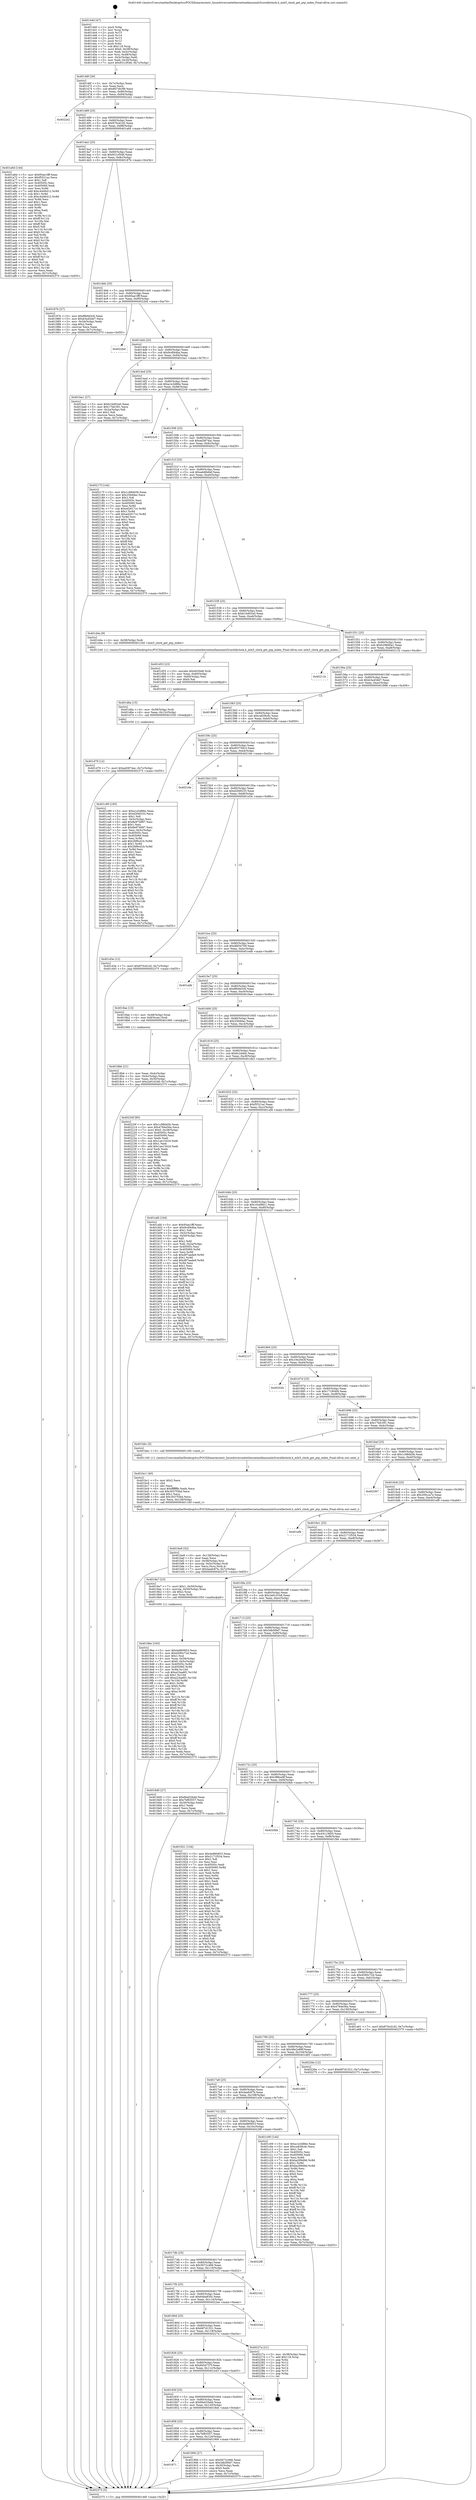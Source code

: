 digraph "0x401440" {
  label = "0x401440 (/mnt/c/Users/mathe/Desktop/tcc/POCII/binaries/extr_linuxdriversnetethernetmellanoxmlx5corelibclock.h_mlx5_clock_get_ptp_index_Final-ollvm.out::main(0))"
  labelloc = "t"
  node[shape=record]

  Entry [label="",width=0.3,height=0.3,shape=circle,fillcolor=black,style=filled]
  "0x40146f" [label="{
     0x40146f [26]\l
     | [instrs]\l
     &nbsp;&nbsp;0x40146f \<+3\>: mov -0x7c(%rbp),%eax\l
     &nbsp;&nbsp;0x401472 \<+2\>: mov %eax,%ecx\l
     &nbsp;&nbsp;0x401474 \<+6\>: sub $0x8074b3f6,%ecx\l
     &nbsp;&nbsp;0x40147a \<+3\>: mov %eax,-0x80(%rbp)\l
     &nbsp;&nbsp;0x40147d \<+6\>: mov %ecx,-0x84(%rbp)\l
     &nbsp;&nbsp;0x401483 \<+6\>: je 00000000004022e2 \<main+0xea2\>\l
  }"]
  "0x4022e2" [label="{
     0x4022e2\l
  }", style=dashed]
  "0x401489" [label="{
     0x401489 [25]\l
     | [instrs]\l
     &nbsp;&nbsp;0x401489 \<+5\>: jmp 000000000040148e \<main+0x4e\>\l
     &nbsp;&nbsp;0x40148e \<+3\>: mov -0x80(%rbp),%eax\l
     &nbsp;&nbsp;0x401491 \<+5\>: sub $0x870cd1d2,%eax\l
     &nbsp;&nbsp;0x401496 \<+6\>: mov %eax,-0x88(%rbp)\l
     &nbsp;&nbsp;0x40149c \<+6\>: je 0000000000401a6d \<main+0x62d\>\l
  }"]
  Exit [label="",width=0.3,height=0.3,shape=circle,fillcolor=black,style=filled,peripheries=2]
  "0x401a6d" [label="{
     0x401a6d [144]\l
     | [instrs]\l
     &nbsp;&nbsp;0x401a6d \<+5\>: mov $0x95ae1fff,%eax\l
     &nbsp;&nbsp;0x401a72 \<+5\>: mov $0xf5521ac,%ecx\l
     &nbsp;&nbsp;0x401a77 \<+2\>: mov $0x1,%dl\l
     &nbsp;&nbsp;0x401a79 \<+7\>: mov 0x40505c,%esi\l
     &nbsp;&nbsp;0x401a80 \<+7\>: mov 0x405060,%edi\l
     &nbsp;&nbsp;0x401a87 \<+3\>: mov %esi,%r8d\l
     &nbsp;&nbsp;0x401a8a \<+7\>: add $0xc4446412,%r8d\l
     &nbsp;&nbsp;0x401a91 \<+4\>: sub $0x1,%r8d\l
     &nbsp;&nbsp;0x401a95 \<+7\>: sub $0xc4446412,%r8d\l
     &nbsp;&nbsp;0x401a9c \<+4\>: imul %r8d,%esi\l
     &nbsp;&nbsp;0x401aa0 \<+3\>: and $0x1,%esi\l
     &nbsp;&nbsp;0x401aa3 \<+3\>: cmp $0x0,%esi\l
     &nbsp;&nbsp;0x401aa6 \<+4\>: sete %r9b\l
     &nbsp;&nbsp;0x401aaa \<+3\>: cmp $0xa,%edi\l
     &nbsp;&nbsp;0x401aad \<+4\>: setl %r10b\l
     &nbsp;&nbsp;0x401ab1 \<+3\>: mov %r9b,%r11b\l
     &nbsp;&nbsp;0x401ab4 \<+4\>: xor $0xff,%r11b\l
     &nbsp;&nbsp;0x401ab8 \<+3\>: mov %r10b,%bl\l
     &nbsp;&nbsp;0x401abb \<+3\>: xor $0xff,%bl\l
     &nbsp;&nbsp;0x401abe \<+3\>: xor $0x0,%dl\l
     &nbsp;&nbsp;0x401ac1 \<+3\>: mov %r11b,%r14b\l
     &nbsp;&nbsp;0x401ac4 \<+4\>: and $0x0,%r14b\l
     &nbsp;&nbsp;0x401ac8 \<+3\>: and %dl,%r9b\l
     &nbsp;&nbsp;0x401acb \<+3\>: mov %bl,%r15b\l
     &nbsp;&nbsp;0x401ace \<+4\>: and $0x0,%r15b\l
     &nbsp;&nbsp;0x401ad2 \<+3\>: and %dl,%r10b\l
     &nbsp;&nbsp;0x401ad5 \<+3\>: or %r9b,%r14b\l
     &nbsp;&nbsp;0x401ad8 \<+3\>: or %r10b,%r15b\l
     &nbsp;&nbsp;0x401adb \<+3\>: xor %r15b,%r14b\l
     &nbsp;&nbsp;0x401ade \<+3\>: or %bl,%r11b\l
     &nbsp;&nbsp;0x401ae1 \<+4\>: xor $0xff,%r11b\l
     &nbsp;&nbsp;0x401ae5 \<+3\>: or $0x0,%dl\l
     &nbsp;&nbsp;0x401ae8 \<+3\>: and %dl,%r11b\l
     &nbsp;&nbsp;0x401aeb \<+3\>: or %r11b,%r14b\l
     &nbsp;&nbsp;0x401aee \<+4\>: test $0x1,%r14b\l
     &nbsp;&nbsp;0x401af2 \<+3\>: cmovne %ecx,%eax\l
     &nbsp;&nbsp;0x401af5 \<+3\>: mov %eax,-0x7c(%rbp)\l
     &nbsp;&nbsp;0x401af8 \<+5\>: jmp 0000000000402375 \<main+0xf35\>\l
  }"]
  "0x4014a2" [label="{
     0x4014a2 [25]\l
     | [instrs]\l
     &nbsp;&nbsp;0x4014a2 \<+5\>: jmp 00000000004014a7 \<main+0x67\>\l
     &nbsp;&nbsp;0x4014a7 \<+3\>: mov -0x80(%rbp),%eax\l
     &nbsp;&nbsp;0x4014aa \<+5\>: sub $0x931cf546,%eax\l
     &nbsp;&nbsp;0x4014af \<+6\>: mov %eax,-0x8c(%rbp)\l
     &nbsp;&nbsp;0x4014b5 \<+6\>: je 000000000040187b \<main+0x43b\>\l
  }"]
  "0x401d79" [label="{
     0x401d79 [12]\l
     | [instrs]\l
     &nbsp;&nbsp;0x401d79 \<+7\>: movl $0xad3874ac,-0x7c(%rbp)\l
     &nbsp;&nbsp;0x401d80 \<+5\>: jmp 0000000000402375 \<main+0xf35\>\l
  }"]
  "0x40187b" [label="{
     0x40187b [27]\l
     | [instrs]\l
     &nbsp;&nbsp;0x40187b \<+5\>: mov $0xf8b9d3c6,%eax\l
     &nbsp;&nbsp;0x401880 \<+5\>: mov $0xb3a45dd7,%ecx\l
     &nbsp;&nbsp;0x401885 \<+3\>: mov -0x34(%rbp),%edx\l
     &nbsp;&nbsp;0x401888 \<+3\>: cmp $0x2,%edx\l
     &nbsp;&nbsp;0x40188b \<+3\>: cmovne %ecx,%eax\l
     &nbsp;&nbsp;0x40188e \<+3\>: mov %eax,-0x7c(%rbp)\l
     &nbsp;&nbsp;0x401891 \<+5\>: jmp 0000000000402375 \<main+0xf35\>\l
  }"]
  "0x4014bb" [label="{
     0x4014bb [25]\l
     | [instrs]\l
     &nbsp;&nbsp;0x4014bb \<+5\>: jmp 00000000004014c0 \<main+0x80\>\l
     &nbsp;&nbsp;0x4014c0 \<+3\>: mov -0x80(%rbp),%eax\l
     &nbsp;&nbsp;0x4014c3 \<+5\>: sub $0x95ae1fff,%eax\l
     &nbsp;&nbsp;0x4014c8 \<+6\>: mov %eax,-0x90(%rbp)\l
     &nbsp;&nbsp;0x4014ce \<+6\>: je 00000000004022bd \<main+0xe7d\>\l
  }"]
  "0x402375" [label="{
     0x402375 [5]\l
     | [instrs]\l
     &nbsp;&nbsp;0x402375 \<+5\>: jmp 000000000040146f \<main+0x2f\>\l
  }"]
  "0x401440" [label="{
     0x401440 [47]\l
     | [instrs]\l
     &nbsp;&nbsp;0x401440 \<+1\>: push %rbp\l
     &nbsp;&nbsp;0x401441 \<+3\>: mov %rsp,%rbp\l
     &nbsp;&nbsp;0x401444 \<+2\>: push %r15\l
     &nbsp;&nbsp;0x401446 \<+2\>: push %r14\l
     &nbsp;&nbsp;0x401448 \<+2\>: push %r13\l
     &nbsp;&nbsp;0x40144a \<+2\>: push %r12\l
     &nbsp;&nbsp;0x40144c \<+1\>: push %rbx\l
     &nbsp;&nbsp;0x40144d \<+7\>: sub $0x118,%rsp\l
     &nbsp;&nbsp;0x401454 \<+7\>: movl $0x0,-0x38(%rbp)\l
     &nbsp;&nbsp;0x40145b \<+3\>: mov %edi,-0x3c(%rbp)\l
     &nbsp;&nbsp;0x40145e \<+4\>: mov %rsi,-0x48(%rbp)\l
     &nbsp;&nbsp;0x401462 \<+3\>: mov -0x3c(%rbp),%edi\l
     &nbsp;&nbsp;0x401465 \<+3\>: mov %edi,-0x34(%rbp)\l
     &nbsp;&nbsp;0x401468 \<+7\>: movl $0x931cf546,-0x7c(%rbp)\l
  }"]
  "0x401d6a" [label="{
     0x401d6a [15]\l
     | [instrs]\l
     &nbsp;&nbsp;0x401d6a \<+4\>: mov -0x58(%rbp),%rdi\l
     &nbsp;&nbsp;0x401d6e \<+6\>: mov %eax,-0x12c(%rbp)\l
     &nbsp;&nbsp;0x401d74 \<+5\>: call 0000000000401030 \<free@plt\>\l
     | [calls]\l
     &nbsp;&nbsp;0x401030 \{1\} (unknown)\l
  }"]
  "0x4022bd" [label="{
     0x4022bd\l
  }", style=dashed]
  "0x4014d4" [label="{
     0x4014d4 [25]\l
     | [instrs]\l
     &nbsp;&nbsp;0x4014d4 \<+5\>: jmp 00000000004014d9 \<main+0x99\>\l
     &nbsp;&nbsp;0x4014d9 \<+3\>: mov -0x80(%rbp),%eax\l
     &nbsp;&nbsp;0x4014dc \<+5\>: sub $0x9cdf44ba,%eax\l
     &nbsp;&nbsp;0x4014e1 \<+6\>: mov %eax,-0x94(%rbp)\l
     &nbsp;&nbsp;0x4014e7 \<+6\>: je 0000000000401ba1 \<main+0x761\>\l
  }"]
  "0x401d53" [label="{
     0x401d53 [23]\l
     | [instrs]\l
     &nbsp;&nbsp;0x401d53 \<+10\>: movabs $0x4030d6,%rdi\l
     &nbsp;&nbsp;0x401d5d \<+3\>: mov %eax,-0x60(%rbp)\l
     &nbsp;&nbsp;0x401d60 \<+3\>: mov -0x60(%rbp),%esi\l
     &nbsp;&nbsp;0x401d63 \<+2\>: mov $0x0,%al\l
     &nbsp;&nbsp;0x401d65 \<+5\>: call 0000000000401040 \<printf@plt\>\l
     | [calls]\l
     &nbsp;&nbsp;0x401040 \{1\} (unknown)\l
  }"]
  "0x401ba1" [label="{
     0x401ba1 [27]\l
     | [instrs]\l
     &nbsp;&nbsp;0x401ba1 \<+5\>: mov $0xb1bd02a0,%eax\l
     &nbsp;&nbsp;0x401ba6 \<+5\>: mov $0x17bfc391,%ecx\l
     &nbsp;&nbsp;0x401bab \<+3\>: mov -0x2a(%rbp),%dl\l
     &nbsp;&nbsp;0x401bae \<+3\>: test $0x1,%dl\l
     &nbsp;&nbsp;0x401bb1 \<+3\>: cmovne %ecx,%eax\l
     &nbsp;&nbsp;0x401bb4 \<+3\>: mov %eax,-0x7c(%rbp)\l
     &nbsp;&nbsp;0x401bb7 \<+5\>: jmp 0000000000402375 \<main+0xf35\>\l
  }"]
  "0x4014ed" [label="{
     0x4014ed [25]\l
     | [instrs]\l
     &nbsp;&nbsp;0x4014ed \<+5\>: jmp 00000000004014f2 \<main+0xb2\>\l
     &nbsp;&nbsp;0x4014f2 \<+3\>: mov -0x80(%rbp),%eax\l
     &nbsp;&nbsp;0x4014f5 \<+5\>: sub $0xa1e3d86e,%eax\l
     &nbsp;&nbsp;0x4014fa \<+6\>: mov %eax,-0x98(%rbp)\l
     &nbsp;&nbsp;0x401500 \<+6\>: je 00000000004022c9 \<main+0xe89\>\l
  }"]
  "0x401be9" [label="{
     0x401be9 [32]\l
     | [instrs]\l
     &nbsp;&nbsp;0x401be9 \<+6\>: mov -0x128(%rbp),%ecx\l
     &nbsp;&nbsp;0x401bef \<+3\>: imul %eax,%ecx\l
     &nbsp;&nbsp;0x401bf2 \<+4\>: mov -0x58(%rbp),%rsi\l
     &nbsp;&nbsp;0x401bf6 \<+4\>: movslq -0x5c(%rbp),%rdi\l
     &nbsp;&nbsp;0x401bfa \<+3\>: mov %ecx,(%rsi,%rdi,4)\l
     &nbsp;&nbsp;0x401bfd \<+7\>: movl $0x4aafc87b,-0x7c(%rbp)\l
     &nbsp;&nbsp;0x401c04 \<+5\>: jmp 0000000000402375 \<main+0xf35\>\l
  }"]
  "0x4022c9" [label="{
     0x4022c9\l
  }", style=dashed]
  "0x401506" [label="{
     0x401506 [25]\l
     | [instrs]\l
     &nbsp;&nbsp;0x401506 \<+5\>: jmp 000000000040150b \<main+0xcb\>\l
     &nbsp;&nbsp;0x40150b \<+3\>: mov -0x80(%rbp),%eax\l
     &nbsp;&nbsp;0x40150e \<+5\>: sub $0xad3874ac,%eax\l
     &nbsp;&nbsp;0x401513 \<+6\>: mov %eax,-0x9c(%rbp)\l
     &nbsp;&nbsp;0x401519 \<+6\>: je 000000000040217f \<main+0xd3f\>\l
  }"]
  "0x401bc1" [label="{
     0x401bc1 [40]\l
     | [instrs]\l
     &nbsp;&nbsp;0x401bc1 \<+5\>: mov $0x2,%ecx\l
     &nbsp;&nbsp;0x401bc6 \<+1\>: cltd\l
     &nbsp;&nbsp;0x401bc7 \<+2\>: idiv %ecx\l
     &nbsp;&nbsp;0x401bc9 \<+6\>: imul $0xfffffffe,%edx,%ecx\l
     &nbsp;&nbsp;0x401bcf \<+6\>: sub $0x3037f3bd,%ecx\l
     &nbsp;&nbsp;0x401bd5 \<+3\>: add $0x1,%ecx\l
     &nbsp;&nbsp;0x401bd8 \<+6\>: add $0x3037f3bd,%ecx\l
     &nbsp;&nbsp;0x401bde \<+6\>: mov %ecx,-0x128(%rbp)\l
     &nbsp;&nbsp;0x401be4 \<+5\>: call 0000000000401160 \<next_i\>\l
     | [calls]\l
     &nbsp;&nbsp;0x401160 \{1\} (/mnt/c/Users/mathe/Desktop/tcc/POCII/binaries/extr_linuxdriversnetethernetmellanoxmlx5corelibclock.h_mlx5_clock_get_ptp_index_Final-ollvm.out::next_i)\l
  }"]
  "0x40217f" [label="{
     0x40217f [144]\l
     | [instrs]\l
     &nbsp;&nbsp;0x40217f \<+5\>: mov $0x1c98dd3b,%eax\l
     &nbsp;&nbsp;0x402184 \<+5\>: mov $0x25b9dac,%ecx\l
     &nbsp;&nbsp;0x402189 \<+2\>: mov $0x1,%dl\l
     &nbsp;&nbsp;0x40218b \<+7\>: mov 0x40505c,%esi\l
     &nbsp;&nbsp;0x402192 \<+7\>: mov 0x405060,%edi\l
     &nbsp;&nbsp;0x402199 \<+3\>: mov %esi,%r8d\l
     &nbsp;&nbsp;0x40219c \<+7\>: sub $0xed2617cc,%r8d\l
     &nbsp;&nbsp;0x4021a3 \<+4\>: sub $0x1,%r8d\l
     &nbsp;&nbsp;0x4021a7 \<+7\>: add $0xed2617cc,%r8d\l
     &nbsp;&nbsp;0x4021ae \<+4\>: imul %r8d,%esi\l
     &nbsp;&nbsp;0x4021b2 \<+3\>: and $0x1,%esi\l
     &nbsp;&nbsp;0x4021b5 \<+3\>: cmp $0x0,%esi\l
     &nbsp;&nbsp;0x4021b8 \<+4\>: sete %r9b\l
     &nbsp;&nbsp;0x4021bc \<+3\>: cmp $0xa,%edi\l
     &nbsp;&nbsp;0x4021bf \<+4\>: setl %r10b\l
     &nbsp;&nbsp;0x4021c3 \<+3\>: mov %r9b,%r11b\l
     &nbsp;&nbsp;0x4021c6 \<+4\>: xor $0xff,%r11b\l
     &nbsp;&nbsp;0x4021ca \<+3\>: mov %r10b,%bl\l
     &nbsp;&nbsp;0x4021cd \<+3\>: xor $0xff,%bl\l
     &nbsp;&nbsp;0x4021d0 \<+3\>: xor $0x0,%dl\l
     &nbsp;&nbsp;0x4021d3 \<+3\>: mov %r11b,%r14b\l
     &nbsp;&nbsp;0x4021d6 \<+4\>: and $0x0,%r14b\l
     &nbsp;&nbsp;0x4021da \<+3\>: and %dl,%r9b\l
     &nbsp;&nbsp;0x4021dd \<+3\>: mov %bl,%r15b\l
     &nbsp;&nbsp;0x4021e0 \<+4\>: and $0x0,%r15b\l
     &nbsp;&nbsp;0x4021e4 \<+3\>: and %dl,%r10b\l
     &nbsp;&nbsp;0x4021e7 \<+3\>: or %r9b,%r14b\l
     &nbsp;&nbsp;0x4021ea \<+3\>: or %r10b,%r15b\l
     &nbsp;&nbsp;0x4021ed \<+3\>: xor %r15b,%r14b\l
     &nbsp;&nbsp;0x4021f0 \<+3\>: or %bl,%r11b\l
     &nbsp;&nbsp;0x4021f3 \<+4\>: xor $0xff,%r11b\l
     &nbsp;&nbsp;0x4021f7 \<+3\>: or $0x0,%dl\l
     &nbsp;&nbsp;0x4021fa \<+3\>: and %dl,%r11b\l
     &nbsp;&nbsp;0x4021fd \<+3\>: or %r11b,%r14b\l
     &nbsp;&nbsp;0x402200 \<+4\>: test $0x1,%r14b\l
     &nbsp;&nbsp;0x402204 \<+3\>: cmovne %ecx,%eax\l
     &nbsp;&nbsp;0x402207 \<+3\>: mov %eax,-0x7c(%rbp)\l
     &nbsp;&nbsp;0x40220a \<+5\>: jmp 0000000000402375 \<main+0xf35\>\l
  }"]
  "0x40151f" [label="{
     0x40151f [25]\l
     | [instrs]\l
     &nbsp;&nbsp;0x40151f \<+5\>: jmp 0000000000401524 \<main+0xe4\>\l
     &nbsp;&nbsp;0x401524 \<+3\>: mov -0x80(%rbp),%eax\l
     &nbsp;&nbsp;0x401527 \<+5\>: sub $0xadd6b6ef,%eax\l
     &nbsp;&nbsp;0x40152c \<+6\>: mov %eax,-0xa0(%rbp)\l
     &nbsp;&nbsp;0x401532 \<+6\>: je 000000000040201f \<main+0xbdf\>\l
  }"]
  "0x4019be" [label="{
     0x4019be [163]\l
     | [instrs]\l
     &nbsp;&nbsp;0x4019be \<+5\>: mov $0x4e860653,%ecx\l
     &nbsp;&nbsp;0x4019c3 \<+5\>: mov $0x4590c72d,%edx\l
     &nbsp;&nbsp;0x4019c8 \<+3\>: mov $0x1,%sil\l
     &nbsp;&nbsp;0x4019cb \<+4\>: mov %rax,-0x58(%rbp)\l
     &nbsp;&nbsp;0x4019cf \<+7\>: movl $0x0,-0x5c(%rbp)\l
     &nbsp;&nbsp;0x4019d6 \<+8\>: mov 0x40505c,%r8d\l
     &nbsp;&nbsp;0x4019de \<+8\>: mov 0x405060,%r9d\l
     &nbsp;&nbsp;0x4019e6 \<+3\>: mov %r8d,%r10d\l
     &nbsp;&nbsp;0x4019e9 \<+7\>: sub $0xa23aa6f1,%r10d\l
     &nbsp;&nbsp;0x4019f0 \<+4\>: sub $0x1,%r10d\l
     &nbsp;&nbsp;0x4019f4 \<+7\>: add $0xa23aa6f1,%r10d\l
     &nbsp;&nbsp;0x4019fb \<+4\>: imul %r10d,%r8d\l
     &nbsp;&nbsp;0x4019ff \<+4\>: and $0x1,%r8d\l
     &nbsp;&nbsp;0x401a03 \<+4\>: cmp $0x0,%r8d\l
     &nbsp;&nbsp;0x401a07 \<+4\>: sete %r11b\l
     &nbsp;&nbsp;0x401a0b \<+4\>: cmp $0xa,%r9d\l
     &nbsp;&nbsp;0x401a0f \<+3\>: setl %bl\l
     &nbsp;&nbsp;0x401a12 \<+3\>: mov %r11b,%r14b\l
     &nbsp;&nbsp;0x401a15 \<+4\>: xor $0xff,%r14b\l
     &nbsp;&nbsp;0x401a19 \<+3\>: mov %bl,%r15b\l
     &nbsp;&nbsp;0x401a1c \<+4\>: xor $0xff,%r15b\l
     &nbsp;&nbsp;0x401a20 \<+4\>: xor $0x0,%sil\l
     &nbsp;&nbsp;0x401a24 \<+3\>: mov %r14b,%r12b\l
     &nbsp;&nbsp;0x401a27 \<+4\>: and $0x0,%r12b\l
     &nbsp;&nbsp;0x401a2b \<+3\>: and %sil,%r11b\l
     &nbsp;&nbsp;0x401a2e \<+3\>: mov %r15b,%r13b\l
     &nbsp;&nbsp;0x401a31 \<+4\>: and $0x0,%r13b\l
     &nbsp;&nbsp;0x401a35 \<+3\>: and %sil,%bl\l
     &nbsp;&nbsp;0x401a38 \<+3\>: or %r11b,%r12b\l
     &nbsp;&nbsp;0x401a3b \<+3\>: or %bl,%r13b\l
     &nbsp;&nbsp;0x401a3e \<+3\>: xor %r13b,%r12b\l
     &nbsp;&nbsp;0x401a41 \<+3\>: or %r15b,%r14b\l
     &nbsp;&nbsp;0x401a44 \<+4\>: xor $0xff,%r14b\l
     &nbsp;&nbsp;0x401a48 \<+4\>: or $0x0,%sil\l
     &nbsp;&nbsp;0x401a4c \<+3\>: and %sil,%r14b\l
     &nbsp;&nbsp;0x401a4f \<+3\>: or %r14b,%r12b\l
     &nbsp;&nbsp;0x401a52 \<+4\>: test $0x1,%r12b\l
     &nbsp;&nbsp;0x401a56 \<+3\>: cmovne %edx,%ecx\l
     &nbsp;&nbsp;0x401a59 \<+3\>: mov %ecx,-0x7c(%rbp)\l
     &nbsp;&nbsp;0x401a5c \<+5\>: jmp 0000000000402375 \<main+0xf35\>\l
  }"]
  "0x40201f" [label="{
     0x40201f\l
  }", style=dashed]
  "0x401538" [label="{
     0x401538 [25]\l
     | [instrs]\l
     &nbsp;&nbsp;0x401538 \<+5\>: jmp 000000000040153d \<main+0xfd\>\l
     &nbsp;&nbsp;0x40153d \<+3\>: mov -0x80(%rbp),%eax\l
     &nbsp;&nbsp;0x401540 \<+5\>: sub $0xb1bd02a0,%eax\l
     &nbsp;&nbsp;0x401545 \<+6\>: mov %eax,-0xa4(%rbp)\l
     &nbsp;&nbsp;0x40154b \<+6\>: je 0000000000401d4a \<main+0x90a\>\l
  }"]
  "0x401871" [label="{
     0x401871\l
  }", style=dashed]
  "0x401d4a" [label="{
     0x401d4a [9]\l
     | [instrs]\l
     &nbsp;&nbsp;0x401d4a \<+4\>: mov -0x58(%rbp),%rdi\l
     &nbsp;&nbsp;0x401d4e \<+5\>: call 0000000000401240 \<mlx5_clock_get_ptp_index\>\l
     | [calls]\l
     &nbsp;&nbsp;0x401240 \{1\} (/mnt/c/Users/mathe/Desktop/tcc/POCII/binaries/extr_linuxdriversnetethernetmellanoxmlx5corelibclock.h_mlx5_clock_get_ptp_index_Final-ollvm.out::mlx5_clock_get_ptp_index)\l
  }"]
  "0x401551" [label="{
     0x401551 [25]\l
     | [instrs]\l
     &nbsp;&nbsp;0x401551 \<+5\>: jmp 0000000000401556 \<main+0x116\>\l
     &nbsp;&nbsp;0x401556 \<+3\>: mov -0x80(%rbp),%eax\l
     &nbsp;&nbsp;0x401559 \<+5\>: sub $0xb298d0a1,%eax\l
     &nbsp;&nbsp;0x40155e \<+6\>: mov %eax,-0xa8(%rbp)\l
     &nbsp;&nbsp;0x401564 \<+6\>: je 000000000040211b \<main+0xcdb\>\l
  }"]
  "0x401906" [label="{
     0x401906 [27]\l
     | [instrs]\l
     &nbsp;&nbsp;0x401906 \<+5\>: mov $0x5672c466,%eax\l
     &nbsp;&nbsp;0x40190b \<+5\>: mov $0x3db5f0d7,%ecx\l
     &nbsp;&nbsp;0x401910 \<+3\>: mov -0x30(%rbp),%edx\l
     &nbsp;&nbsp;0x401913 \<+3\>: cmp $0x0,%edx\l
     &nbsp;&nbsp;0x401916 \<+3\>: cmove %ecx,%eax\l
     &nbsp;&nbsp;0x401919 \<+3\>: mov %eax,-0x7c(%rbp)\l
     &nbsp;&nbsp;0x40191c \<+5\>: jmp 0000000000402375 \<main+0xf35\>\l
  }"]
  "0x40211b" [label="{
     0x40211b\l
  }", style=dashed]
  "0x40156a" [label="{
     0x40156a [25]\l
     | [instrs]\l
     &nbsp;&nbsp;0x40156a \<+5\>: jmp 000000000040156f \<main+0x12f\>\l
     &nbsp;&nbsp;0x40156f \<+3\>: mov -0x80(%rbp),%eax\l
     &nbsp;&nbsp;0x401572 \<+5\>: sub $0xb3a45dd7,%eax\l
     &nbsp;&nbsp;0x401577 \<+6\>: mov %eax,-0xac(%rbp)\l
     &nbsp;&nbsp;0x40157d \<+6\>: je 0000000000401896 \<main+0x456\>\l
  }"]
  "0x401858" [label="{
     0x401858 [25]\l
     | [instrs]\l
     &nbsp;&nbsp;0x401858 \<+5\>: jmp 000000000040185d \<main+0x41d\>\l
     &nbsp;&nbsp;0x40185d \<+3\>: mov -0x80(%rbp),%eax\l
     &nbsp;&nbsp;0x401860 \<+5\>: sub $0x7bf83557,%eax\l
     &nbsp;&nbsp;0x401865 \<+6\>: mov %eax,-0x124(%rbp)\l
     &nbsp;&nbsp;0x40186b \<+6\>: je 0000000000401906 \<main+0x4c6\>\l
  }"]
  "0x401896" [label="{
     0x401896\l
  }", style=dashed]
  "0x401583" [label="{
     0x401583 [25]\l
     | [instrs]\l
     &nbsp;&nbsp;0x401583 \<+5\>: jmp 0000000000401588 \<main+0x148\>\l
     &nbsp;&nbsp;0x401588 \<+3\>: mov -0x80(%rbp),%eax\l
     &nbsp;&nbsp;0x40158b \<+5\>: sub $0xca839cdc,%eax\l
     &nbsp;&nbsp;0x401590 \<+6\>: mov %eax,-0xb0(%rbp)\l
     &nbsp;&nbsp;0x401596 \<+6\>: je 0000000000401c99 \<main+0x859\>\l
  }"]
  "0x4018eb" [label="{
     0x4018eb\l
  }", style=dashed]
  "0x401c99" [label="{
     0x401c99 [165]\l
     | [instrs]\l
     &nbsp;&nbsp;0x401c99 \<+5\>: mov $0xa1e3d86e,%eax\l
     &nbsp;&nbsp;0x401c9e \<+5\>: mov $0xd2f49233,%ecx\l
     &nbsp;&nbsp;0x401ca3 \<+2\>: mov $0x1,%dl\l
     &nbsp;&nbsp;0x401ca5 \<+3\>: mov -0x5c(%rbp),%esi\l
     &nbsp;&nbsp;0x401ca8 \<+6\>: add $0x8e974987,%esi\l
     &nbsp;&nbsp;0x401cae \<+3\>: add $0x1,%esi\l
     &nbsp;&nbsp;0x401cb1 \<+6\>: sub $0x8e974987,%esi\l
     &nbsp;&nbsp;0x401cb7 \<+3\>: mov %esi,-0x5c(%rbp)\l
     &nbsp;&nbsp;0x401cba \<+7\>: mov 0x40505c,%esi\l
     &nbsp;&nbsp;0x401cc1 \<+7\>: mov 0x405060,%edi\l
     &nbsp;&nbsp;0x401cc8 \<+3\>: mov %esi,%r8d\l
     &nbsp;&nbsp;0x401ccb \<+7\>: add $0x26f9cd1b,%r8d\l
     &nbsp;&nbsp;0x401cd2 \<+4\>: sub $0x1,%r8d\l
     &nbsp;&nbsp;0x401cd6 \<+7\>: sub $0x26f9cd1b,%r8d\l
     &nbsp;&nbsp;0x401cdd \<+4\>: imul %r8d,%esi\l
     &nbsp;&nbsp;0x401ce1 \<+3\>: and $0x1,%esi\l
     &nbsp;&nbsp;0x401ce4 \<+3\>: cmp $0x0,%esi\l
     &nbsp;&nbsp;0x401ce7 \<+4\>: sete %r9b\l
     &nbsp;&nbsp;0x401ceb \<+3\>: cmp $0xa,%edi\l
     &nbsp;&nbsp;0x401cee \<+4\>: setl %r10b\l
     &nbsp;&nbsp;0x401cf2 \<+3\>: mov %r9b,%r11b\l
     &nbsp;&nbsp;0x401cf5 \<+4\>: xor $0xff,%r11b\l
     &nbsp;&nbsp;0x401cf9 \<+3\>: mov %r10b,%bl\l
     &nbsp;&nbsp;0x401cfc \<+3\>: xor $0xff,%bl\l
     &nbsp;&nbsp;0x401cff \<+3\>: xor $0x0,%dl\l
     &nbsp;&nbsp;0x401d02 \<+3\>: mov %r11b,%r14b\l
     &nbsp;&nbsp;0x401d05 \<+4\>: and $0x0,%r14b\l
     &nbsp;&nbsp;0x401d09 \<+3\>: and %dl,%r9b\l
     &nbsp;&nbsp;0x401d0c \<+3\>: mov %bl,%r15b\l
     &nbsp;&nbsp;0x401d0f \<+4\>: and $0x0,%r15b\l
     &nbsp;&nbsp;0x401d13 \<+3\>: and %dl,%r10b\l
     &nbsp;&nbsp;0x401d16 \<+3\>: or %r9b,%r14b\l
     &nbsp;&nbsp;0x401d19 \<+3\>: or %r10b,%r15b\l
     &nbsp;&nbsp;0x401d1c \<+3\>: xor %r15b,%r14b\l
     &nbsp;&nbsp;0x401d1f \<+3\>: or %bl,%r11b\l
     &nbsp;&nbsp;0x401d22 \<+4\>: xor $0xff,%r11b\l
     &nbsp;&nbsp;0x401d26 \<+3\>: or $0x0,%dl\l
     &nbsp;&nbsp;0x401d29 \<+3\>: and %dl,%r11b\l
     &nbsp;&nbsp;0x401d2c \<+3\>: or %r11b,%r14b\l
     &nbsp;&nbsp;0x401d2f \<+4\>: test $0x1,%r14b\l
     &nbsp;&nbsp;0x401d33 \<+3\>: cmovne %ecx,%eax\l
     &nbsp;&nbsp;0x401d36 \<+3\>: mov %eax,-0x7c(%rbp)\l
     &nbsp;&nbsp;0x401d39 \<+5\>: jmp 0000000000402375 \<main+0xf35\>\l
  }"]
  "0x40159c" [label="{
     0x40159c [25]\l
     | [instrs]\l
     &nbsp;&nbsp;0x40159c \<+5\>: jmp 00000000004015a1 \<main+0x161\>\l
     &nbsp;&nbsp;0x4015a1 \<+3\>: mov -0x80(%rbp),%eax\l
     &nbsp;&nbsp;0x4015a4 \<+5\>: sub $0xd03759c3,%eax\l
     &nbsp;&nbsp;0x4015a9 \<+6\>: mov %eax,-0xb4(%rbp)\l
     &nbsp;&nbsp;0x4015af \<+6\>: je 000000000040216e \<main+0xd2e\>\l
  }"]
  "0x40183f" [label="{
     0x40183f [25]\l
     | [instrs]\l
     &nbsp;&nbsp;0x40183f \<+5\>: jmp 0000000000401844 \<main+0x404\>\l
     &nbsp;&nbsp;0x401844 \<+3\>: mov -0x80(%rbp),%eax\l
     &nbsp;&nbsp;0x401847 \<+5\>: sub $0x6bd32bdd,%eax\l
     &nbsp;&nbsp;0x40184c \<+6\>: mov %eax,-0x120(%rbp)\l
     &nbsp;&nbsp;0x401852 \<+6\>: je 00000000004018eb \<main+0x4ab\>\l
  }"]
  "0x40216e" [label="{
     0x40216e\l
  }", style=dashed]
  "0x4015b5" [label="{
     0x4015b5 [25]\l
     | [instrs]\l
     &nbsp;&nbsp;0x4015b5 \<+5\>: jmp 00000000004015ba \<main+0x17a\>\l
     &nbsp;&nbsp;0x4015ba \<+3\>: mov -0x80(%rbp),%eax\l
     &nbsp;&nbsp;0x4015bd \<+5\>: sub $0xd2f49233,%eax\l
     &nbsp;&nbsp;0x4015c2 \<+6\>: mov %eax,-0xb8(%rbp)\l
     &nbsp;&nbsp;0x4015c8 \<+6\>: je 0000000000401d3e \<main+0x8fe\>\l
  }"]
  "0x401e43" [label="{
     0x401e43\l
  }", style=dashed]
  "0x401d3e" [label="{
     0x401d3e [12]\l
     | [instrs]\l
     &nbsp;&nbsp;0x401d3e \<+7\>: movl $0x870cd1d2,-0x7c(%rbp)\l
     &nbsp;&nbsp;0x401d45 \<+5\>: jmp 0000000000402375 \<main+0xf35\>\l
  }"]
  "0x4015ce" [label="{
     0x4015ce [25]\l
     | [instrs]\l
     &nbsp;&nbsp;0x4015ce \<+5\>: jmp 00000000004015d3 \<main+0x193\>\l
     &nbsp;&nbsp;0x4015d3 \<+3\>: mov -0x80(%rbp),%eax\l
     &nbsp;&nbsp;0x4015d6 \<+5\>: sub $0xdfd54709,%eax\l
     &nbsp;&nbsp;0x4015db \<+6\>: mov %eax,-0xbc(%rbp)\l
     &nbsp;&nbsp;0x4015e1 \<+6\>: je 0000000000401edb \<main+0xa9b\>\l
  }"]
  "0x401826" [label="{
     0x401826 [25]\l
     | [instrs]\l
     &nbsp;&nbsp;0x401826 \<+5\>: jmp 000000000040182b \<main+0x3eb\>\l
     &nbsp;&nbsp;0x40182b \<+3\>: mov -0x80(%rbp),%eax\l
     &nbsp;&nbsp;0x40182e \<+5\>: sub $0x6b5d737f,%eax\l
     &nbsp;&nbsp;0x401833 \<+6\>: mov %eax,-0x11c(%rbp)\l
     &nbsp;&nbsp;0x401839 \<+6\>: je 0000000000401e43 \<main+0xa03\>\l
  }"]
  "0x401edb" [label="{
     0x401edb\l
  }", style=dashed]
  "0x4015e7" [label="{
     0x4015e7 [25]\l
     | [instrs]\l
     &nbsp;&nbsp;0x4015e7 \<+5\>: jmp 00000000004015ec \<main+0x1ac\>\l
     &nbsp;&nbsp;0x4015ec \<+3\>: mov -0x80(%rbp),%eax\l
     &nbsp;&nbsp;0x4015ef \<+5\>: sub $0xf8b9d3c6,%eax\l
     &nbsp;&nbsp;0x4015f4 \<+6\>: mov %eax,-0xc0(%rbp)\l
     &nbsp;&nbsp;0x4015fa \<+6\>: je 00000000004018ae \<main+0x46e\>\l
  }"]
  "0x40227a" [label="{
     0x40227a [21]\l
     | [instrs]\l
     &nbsp;&nbsp;0x40227a \<+3\>: mov -0x38(%rbp),%eax\l
     &nbsp;&nbsp;0x40227d \<+7\>: add $0x118,%rsp\l
     &nbsp;&nbsp;0x402284 \<+1\>: pop %rbx\l
     &nbsp;&nbsp;0x402285 \<+2\>: pop %r12\l
     &nbsp;&nbsp;0x402287 \<+2\>: pop %r13\l
     &nbsp;&nbsp;0x402289 \<+2\>: pop %r14\l
     &nbsp;&nbsp;0x40228b \<+2\>: pop %r15\l
     &nbsp;&nbsp;0x40228d \<+1\>: pop %rbp\l
     &nbsp;&nbsp;0x40228e \<+1\>: ret\l
  }"]
  "0x4018ae" [label="{
     0x4018ae [13]\l
     | [instrs]\l
     &nbsp;&nbsp;0x4018ae \<+4\>: mov -0x48(%rbp),%rax\l
     &nbsp;&nbsp;0x4018b2 \<+4\>: mov 0x8(%rax),%rdi\l
     &nbsp;&nbsp;0x4018b6 \<+5\>: call 0000000000401060 \<atoi@plt\>\l
     | [calls]\l
     &nbsp;&nbsp;0x401060 \{1\} (unknown)\l
  }"]
  "0x401600" [label="{
     0x401600 [25]\l
     | [instrs]\l
     &nbsp;&nbsp;0x401600 \<+5\>: jmp 0000000000401605 \<main+0x1c5\>\l
     &nbsp;&nbsp;0x401605 \<+3\>: mov -0x80(%rbp),%eax\l
     &nbsp;&nbsp;0x401608 \<+5\>: sub $0x25b9dac,%eax\l
     &nbsp;&nbsp;0x40160d \<+6\>: mov %eax,-0xc4(%rbp)\l
     &nbsp;&nbsp;0x401613 \<+6\>: je 000000000040220f \<main+0xdcf\>\l
  }"]
  "0x4018bb" [label="{
     0x4018bb [21]\l
     | [instrs]\l
     &nbsp;&nbsp;0x4018bb \<+3\>: mov %eax,-0x4c(%rbp)\l
     &nbsp;&nbsp;0x4018be \<+3\>: mov -0x4c(%rbp),%eax\l
     &nbsp;&nbsp;0x4018c1 \<+3\>: mov %eax,-0x30(%rbp)\l
     &nbsp;&nbsp;0x4018c4 \<+7\>: movl $0x2a91d1b8,-0x7c(%rbp)\l
     &nbsp;&nbsp;0x4018cb \<+5\>: jmp 0000000000402375 \<main+0xf35\>\l
  }"]
  "0x40180d" [label="{
     0x40180d [25]\l
     | [instrs]\l
     &nbsp;&nbsp;0x40180d \<+5\>: jmp 0000000000401812 \<main+0x3d2\>\l
     &nbsp;&nbsp;0x401812 \<+3\>: mov -0x80(%rbp),%eax\l
     &nbsp;&nbsp;0x401815 \<+5\>: sub $0x687d1521,%eax\l
     &nbsp;&nbsp;0x40181a \<+6\>: mov %eax,-0x118(%rbp)\l
     &nbsp;&nbsp;0x401820 \<+6\>: je 000000000040227a \<main+0xe3a\>\l
  }"]
  "0x40220f" [label="{
     0x40220f [95]\l
     | [instrs]\l
     &nbsp;&nbsp;0x40220f \<+5\>: mov $0x1c98dd3b,%eax\l
     &nbsp;&nbsp;0x402214 \<+5\>: mov $0x4784e56a,%ecx\l
     &nbsp;&nbsp;0x402219 \<+7\>: movl $0x0,-0x38(%rbp)\l
     &nbsp;&nbsp;0x402220 \<+7\>: mov 0x40505c,%edx\l
     &nbsp;&nbsp;0x402227 \<+7\>: mov 0x405060,%esi\l
     &nbsp;&nbsp;0x40222e \<+2\>: mov %edx,%edi\l
     &nbsp;&nbsp;0x402230 \<+6\>: sub $0x1ae15424,%edi\l
     &nbsp;&nbsp;0x402236 \<+3\>: sub $0x1,%edi\l
     &nbsp;&nbsp;0x402239 \<+6\>: add $0x1ae15424,%edi\l
     &nbsp;&nbsp;0x40223f \<+3\>: imul %edi,%edx\l
     &nbsp;&nbsp;0x402242 \<+3\>: and $0x1,%edx\l
     &nbsp;&nbsp;0x402245 \<+3\>: cmp $0x0,%edx\l
     &nbsp;&nbsp;0x402248 \<+4\>: sete %r8b\l
     &nbsp;&nbsp;0x40224c \<+3\>: cmp $0xa,%esi\l
     &nbsp;&nbsp;0x40224f \<+4\>: setl %r9b\l
     &nbsp;&nbsp;0x402253 \<+3\>: mov %r8b,%r10b\l
     &nbsp;&nbsp;0x402256 \<+3\>: and %r9b,%r10b\l
     &nbsp;&nbsp;0x402259 \<+3\>: xor %r9b,%r8b\l
     &nbsp;&nbsp;0x40225c \<+3\>: or %r8b,%r10b\l
     &nbsp;&nbsp;0x40225f \<+4\>: test $0x1,%r10b\l
     &nbsp;&nbsp;0x402263 \<+3\>: cmovne %ecx,%eax\l
     &nbsp;&nbsp;0x402266 \<+3\>: mov %eax,-0x7c(%rbp)\l
     &nbsp;&nbsp;0x402269 \<+5\>: jmp 0000000000402375 \<main+0xf35\>\l
  }"]
  "0x401619" [label="{
     0x401619 [25]\l
     | [instrs]\l
     &nbsp;&nbsp;0x401619 \<+5\>: jmp 000000000040161e \<main+0x1de\>\l
     &nbsp;&nbsp;0x40161e \<+3\>: mov -0x80(%rbp),%eax\l
     &nbsp;&nbsp;0x401621 \<+5\>: sub $0x6c2dddc,%eax\l
     &nbsp;&nbsp;0x401626 \<+6\>: mov %eax,-0xc8(%rbp)\l
     &nbsp;&nbsp;0x40162c \<+6\>: je 0000000000401db3 \<main+0x973\>\l
  }"]
  "0x4022ee" [label="{
     0x4022ee\l
  }", style=dashed]
  "0x401db3" [label="{
     0x401db3\l
  }", style=dashed]
  "0x401632" [label="{
     0x401632 [25]\l
     | [instrs]\l
     &nbsp;&nbsp;0x401632 \<+5\>: jmp 0000000000401637 \<main+0x1f7\>\l
     &nbsp;&nbsp;0x401637 \<+3\>: mov -0x80(%rbp),%eax\l
     &nbsp;&nbsp;0x40163a \<+5\>: sub $0xf5521ac,%eax\l
     &nbsp;&nbsp;0x40163f \<+6\>: mov %eax,-0xcc(%rbp)\l
     &nbsp;&nbsp;0x401645 \<+6\>: je 0000000000401afd \<main+0x6bd\>\l
  }"]
  "0x4017f4" [label="{
     0x4017f4 [25]\l
     | [instrs]\l
     &nbsp;&nbsp;0x4017f4 \<+5\>: jmp 00000000004017f9 \<main+0x3b9\>\l
     &nbsp;&nbsp;0x4017f9 \<+3\>: mov -0x80(%rbp),%eax\l
     &nbsp;&nbsp;0x4017fc \<+5\>: sub $0x64ba830c,%eax\l
     &nbsp;&nbsp;0x401801 \<+6\>: mov %eax,-0x114(%rbp)\l
     &nbsp;&nbsp;0x401807 \<+6\>: je 00000000004022ee \<main+0xeae\>\l
  }"]
  "0x401afd" [label="{
     0x401afd [164]\l
     | [instrs]\l
     &nbsp;&nbsp;0x401afd \<+5\>: mov $0x95ae1fff,%eax\l
     &nbsp;&nbsp;0x401b02 \<+5\>: mov $0x9cdf44ba,%ecx\l
     &nbsp;&nbsp;0x401b07 \<+2\>: mov $0x1,%dl\l
     &nbsp;&nbsp;0x401b09 \<+3\>: mov -0x5c(%rbp),%esi\l
     &nbsp;&nbsp;0x401b0c \<+3\>: cmp -0x50(%rbp),%esi\l
     &nbsp;&nbsp;0x401b0f \<+4\>: setl %dil\l
     &nbsp;&nbsp;0x401b13 \<+4\>: and $0x1,%dil\l
     &nbsp;&nbsp;0x401b17 \<+4\>: mov %dil,-0x2a(%rbp)\l
     &nbsp;&nbsp;0x401b1b \<+7\>: mov 0x40505c,%esi\l
     &nbsp;&nbsp;0x401b22 \<+8\>: mov 0x405060,%r8d\l
     &nbsp;&nbsp;0x401b2a \<+3\>: mov %esi,%r9d\l
     &nbsp;&nbsp;0x401b2d \<+7\>: sub $0xd97aade9,%r9d\l
     &nbsp;&nbsp;0x401b34 \<+4\>: sub $0x1,%r9d\l
     &nbsp;&nbsp;0x401b38 \<+7\>: add $0xd97aade9,%r9d\l
     &nbsp;&nbsp;0x401b3f \<+4\>: imul %r9d,%esi\l
     &nbsp;&nbsp;0x401b43 \<+3\>: and $0x1,%esi\l
     &nbsp;&nbsp;0x401b46 \<+3\>: cmp $0x0,%esi\l
     &nbsp;&nbsp;0x401b49 \<+4\>: sete %dil\l
     &nbsp;&nbsp;0x401b4d \<+4\>: cmp $0xa,%r8d\l
     &nbsp;&nbsp;0x401b51 \<+4\>: setl %r10b\l
     &nbsp;&nbsp;0x401b55 \<+3\>: mov %dil,%r11b\l
     &nbsp;&nbsp;0x401b58 \<+4\>: xor $0xff,%r11b\l
     &nbsp;&nbsp;0x401b5c \<+3\>: mov %r10b,%bl\l
     &nbsp;&nbsp;0x401b5f \<+3\>: xor $0xff,%bl\l
     &nbsp;&nbsp;0x401b62 \<+3\>: xor $0x0,%dl\l
     &nbsp;&nbsp;0x401b65 \<+3\>: mov %r11b,%r14b\l
     &nbsp;&nbsp;0x401b68 \<+4\>: and $0x0,%r14b\l
     &nbsp;&nbsp;0x401b6c \<+3\>: and %dl,%dil\l
     &nbsp;&nbsp;0x401b6f \<+3\>: mov %bl,%r15b\l
     &nbsp;&nbsp;0x401b72 \<+4\>: and $0x0,%r15b\l
     &nbsp;&nbsp;0x401b76 \<+3\>: and %dl,%r10b\l
     &nbsp;&nbsp;0x401b79 \<+3\>: or %dil,%r14b\l
     &nbsp;&nbsp;0x401b7c \<+3\>: or %r10b,%r15b\l
     &nbsp;&nbsp;0x401b7f \<+3\>: xor %r15b,%r14b\l
     &nbsp;&nbsp;0x401b82 \<+3\>: or %bl,%r11b\l
     &nbsp;&nbsp;0x401b85 \<+4\>: xor $0xff,%r11b\l
     &nbsp;&nbsp;0x401b89 \<+3\>: or $0x0,%dl\l
     &nbsp;&nbsp;0x401b8c \<+3\>: and %dl,%r11b\l
     &nbsp;&nbsp;0x401b8f \<+3\>: or %r11b,%r14b\l
     &nbsp;&nbsp;0x401b92 \<+4\>: test $0x1,%r14b\l
     &nbsp;&nbsp;0x401b96 \<+3\>: cmovne %ecx,%eax\l
     &nbsp;&nbsp;0x401b99 \<+3\>: mov %eax,-0x7c(%rbp)\l
     &nbsp;&nbsp;0x401b9c \<+5\>: jmp 0000000000402375 \<main+0xf35\>\l
  }"]
  "0x40164b" [label="{
     0x40164b [25]\l
     | [instrs]\l
     &nbsp;&nbsp;0x40164b \<+5\>: jmp 0000000000401650 \<main+0x210\>\l
     &nbsp;&nbsp;0x401650 \<+3\>: mov -0x80(%rbp),%eax\l
     &nbsp;&nbsp;0x401653 \<+5\>: sub $0x10cd96c1,%eax\l
     &nbsp;&nbsp;0x401658 \<+6\>: mov %eax,-0xd0(%rbp)\l
     &nbsp;&nbsp;0x40165e \<+6\>: je 0000000000402127 \<main+0xce7\>\l
  }"]
  "0x402162" [label="{
     0x402162\l
  }", style=dashed]
  "0x402127" [label="{
     0x402127\l
  }", style=dashed]
  "0x401664" [label="{
     0x401664 [25]\l
     | [instrs]\l
     &nbsp;&nbsp;0x401664 \<+5\>: jmp 0000000000401669 \<main+0x229\>\l
     &nbsp;&nbsp;0x401669 \<+3\>: mov -0x80(%rbp),%eax\l
     &nbsp;&nbsp;0x40166c \<+5\>: sub $0x10e20e3f,%eax\l
     &nbsp;&nbsp;0x401671 \<+6\>: mov %eax,-0xd4(%rbp)\l
     &nbsp;&nbsp;0x401677 \<+6\>: je 000000000040202b \<main+0xbeb\>\l
  }"]
  "0x4017db" [label="{
     0x4017db [25]\l
     | [instrs]\l
     &nbsp;&nbsp;0x4017db \<+5\>: jmp 00000000004017e0 \<main+0x3a0\>\l
     &nbsp;&nbsp;0x4017e0 \<+3\>: mov -0x80(%rbp),%eax\l
     &nbsp;&nbsp;0x4017e3 \<+5\>: sub $0x5672c466,%eax\l
     &nbsp;&nbsp;0x4017e8 \<+6\>: mov %eax,-0x110(%rbp)\l
     &nbsp;&nbsp;0x4017ee \<+6\>: je 0000000000402162 \<main+0xd22\>\l
  }"]
  "0x40202b" [label="{
     0x40202b\l
  }", style=dashed]
  "0x40167d" [label="{
     0x40167d [25]\l
     | [instrs]\l
     &nbsp;&nbsp;0x40167d \<+5\>: jmp 0000000000401682 \<main+0x242\>\l
     &nbsp;&nbsp;0x401682 \<+3\>: mov -0x80(%rbp),%eax\l
     &nbsp;&nbsp;0x401685 \<+5\>: sub $0x171904f4,%eax\l
     &nbsp;&nbsp;0x40168a \<+6\>: mov %eax,-0xd8(%rbp)\l
     &nbsp;&nbsp;0x401690 \<+6\>: je 0000000000402348 \<main+0xf08\>\l
  }"]
  "0x40228f" [label="{
     0x40228f\l
  }", style=dashed]
  "0x402348" [label="{
     0x402348\l
  }", style=dashed]
  "0x401696" [label="{
     0x401696 [25]\l
     | [instrs]\l
     &nbsp;&nbsp;0x401696 \<+5\>: jmp 000000000040169b \<main+0x25b\>\l
     &nbsp;&nbsp;0x40169b \<+3\>: mov -0x80(%rbp),%eax\l
     &nbsp;&nbsp;0x40169e \<+5\>: sub $0x17bfc391,%eax\l
     &nbsp;&nbsp;0x4016a3 \<+6\>: mov %eax,-0xdc(%rbp)\l
     &nbsp;&nbsp;0x4016a9 \<+6\>: je 0000000000401bbc \<main+0x77c\>\l
  }"]
  "0x4017c2" [label="{
     0x4017c2 [25]\l
     | [instrs]\l
     &nbsp;&nbsp;0x4017c2 \<+5\>: jmp 00000000004017c7 \<main+0x387\>\l
     &nbsp;&nbsp;0x4017c7 \<+3\>: mov -0x80(%rbp),%eax\l
     &nbsp;&nbsp;0x4017ca \<+5\>: sub $0x4e860653,%eax\l
     &nbsp;&nbsp;0x4017cf \<+6\>: mov %eax,-0x10c(%rbp)\l
     &nbsp;&nbsp;0x4017d5 \<+6\>: je 000000000040228f \<main+0xe4f\>\l
  }"]
  "0x401bbc" [label="{
     0x401bbc [5]\l
     | [instrs]\l
     &nbsp;&nbsp;0x401bbc \<+5\>: call 0000000000401160 \<next_i\>\l
     | [calls]\l
     &nbsp;&nbsp;0x401160 \{1\} (/mnt/c/Users/mathe/Desktop/tcc/POCII/binaries/extr_linuxdriversnetethernetmellanoxmlx5corelibclock.h_mlx5_clock_get_ptp_index_Final-ollvm.out::next_i)\l
  }"]
  "0x4016af" [label="{
     0x4016af [25]\l
     | [instrs]\l
     &nbsp;&nbsp;0x4016af \<+5\>: jmp 00000000004016b4 \<main+0x274\>\l
     &nbsp;&nbsp;0x4016b4 \<+3\>: mov -0x80(%rbp),%eax\l
     &nbsp;&nbsp;0x4016b7 \<+5\>: sub $0x1c98dd3b,%eax\l
     &nbsp;&nbsp;0x4016bc \<+6\>: mov %eax,-0xe0(%rbp)\l
     &nbsp;&nbsp;0x4016c2 \<+6\>: je 0000000000402367 \<main+0xf27\>\l
  }"]
  "0x401c09" [label="{
     0x401c09 [144]\l
     | [instrs]\l
     &nbsp;&nbsp;0x401c09 \<+5\>: mov $0xa1e3d86e,%eax\l
     &nbsp;&nbsp;0x401c0e \<+5\>: mov $0xca839cdc,%ecx\l
     &nbsp;&nbsp;0x401c13 \<+2\>: mov $0x1,%dl\l
     &nbsp;&nbsp;0x401c15 \<+7\>: mov 0x40505c,%esi\l
     &nbsp;&nbsp;0x401c1c \<+7\>: mov 0x405060,%edi\l
     &nbsp;&nbsp;0x401c23 \<+3\>: mov %esi,%r8d\l
     &nbsp;&nbsp;0x401c26 \<+7\>: sub $0xba289d9d,%r8d\l
     &nbsp;&nbsp;0x401c2d \<+4\>: sub $0x1,%r8d\l
     &nbsp;&nbsp;0x401c31 \<+7\>: add $0xba289d9d,%r8d\l
     &nbsp;&nbsp;0x401c38 \<+4\>: imul %r8d,%esi\l
     &nbsp;&nbsp;0x401c3c \<+3\>: and $0x1,%esi\l
     &nbsp;&nbsp;0x401c3f \<+3\>: cmp $0x0,%esi\l
     &nbsp;&nbsp;0x401c42 \<+4\>: sete %r9b\l
     &nbsp;&nbsp;0x401c46 \<+3\>: cmp $0xa,%edi\l
     &nbsp;&nbsp;0x401c49 \<+4\>: setl %r10b\l
     &nbsp;&nbsp;0x401c4d \<+3\>: mov %r9b,%r11b\l
     &nbsp;&nbsp;0x401c50 \<+4\>: xor $0xff,%r11b\l
     &nbsp;&nbsp;0x401c54 \<+3\>: mov %r10b,%bl\l
     &nbsp;&nbsp;0x401c57 \<+3\>: xor $0xff,%bl\l
     &nbsp;&nbsp;0x401c5a \<+3\>: xor $0x1,%dl\l
     &nbsp;&nbsp;0x401c5d \<+3\>: mov %r11b,%r14b\l
     &nbsp;&nbsp;0x401c60 \<+4\>: and $0xff,%r14b\l
     &nbsp;&nbsp;0x401c64 \<+3\>: and %dl,%r9b\l
     &nbsp;&nbsp;0x401c67 \<+3\>: mov %bl,%r15b\l
     &nbsp;&nbsp;0x401c6a \<+4\>: and $0xff,%r15b\l
     &nbsp;&nbsp;0x401c6e \<+3\>: and %dl,%r10b\l
     &nbsp;&nbsp;0x401c71 \<+3\>: or %r9b,%r14b\l
     &nbsp;&nbsp;0x401c74 \<+3\>: or %r10b,%r15b\l
     &nbsp;&nbsp;0x401c77 \<+3\>: xor %r15b,%r14b\l
     &nbsp;&nbsp;0x401c7a \<+3\>: or %bl,%r11b\l
     &nbsp;&nbsp;0x401c7d \<+4\>: xor $0xff,%r11b\l
     &nbsp;&nbsp;0x401c81 \<+3\>: or $0x1,%dl\l
     &nbsp;&nbsp;0x401c84 \<+3\>: and %dl,%r11b\l
     &nbsp;&nbsp;0x401c87 \<+3\>: or %r11b,%r14b\l
     &nbsp;&nbsp;0x401c8a \<+4\>: test $0x1,%r14b\l
     &nbsp;&nbsp;0x401c8e \<+3\>: cmovne %ecx,%eax\l
     &nbsp;&nbsp;0x401c91 \<+3\>: mov %eax,-0x7c(%rbp)\l
     &nbsp;&nbsp;0x401c94 \<+5\>: jmp 0000000000402375 \<main+0xf35\>\l
  }"]
  "0x402367" [label="{
     0x402367\l
  }", style=dashed]
  "0x4016c8" [label="{
     0x4016c8 [25]\l
     | [instrs]\l
     &nbsp;&nbsp;0x4016c8 \<+5\>: jmp 00000000004016cd \<main+0x28d\>\l
     &nbsp;&nbsp;0x4016cd \<+3\>: mov -0x80(%rbp),%eax\l
     &nbsp;&nbsp;0x4016d0 \<+5\>: sub $0x200cca7e,%eax\l
     &nbsp;&nbsp;0x4016d5 \<+6\>: mov %eax,-0xe4(%rbp)\l
     &nbsp;&nbsp;0x4016db \<+6\>: je 0000000000401ef6 \<main+0xab6\>\l
  }"]
  "0x4017a9" [label="{
     0x4017a9 [25]\l
     | [instrs]\l
     &nbsp;&nbsp;0x4017a9 \<+5\>: jmp 00000000004017ae \<main+0x36e\>\l
     &nbsp;&nbsp;0x4017ae \<+3\>: mov -0x80(%rbp),%eax\l
     &nbsp;&nbsp;0x4017b1 \<+5\>: sub $0x4aafc87b,%eax\l
     &nbsp;&nbsp;0x4017b6 \<+6\>: mov %eax,-0x108(%rbp)\l
     &nbsp;&nbsp;0x4017bc \<+6\>: je 0000000000401c09 \<main+0x7c9\>\l
  }"]
  "0x401ef6" [label="{
     0x401ef6\l
  }", style=dashed]
  "0x4016e1" [label="{
     0x4016e1 [25]\l
     | [instrs]\l
     &nbsp;&nbsp;0x4016e1 \<+5\>: jmp 00000000004016e6 \<main+0x2a6\>\l
     &nbsp;&nbsp;0x4016e6 \<+3\>: mov -0x80(%rbp),%eax\l
     &nbsp;&nbsp;0x4016e9 \<+5\>: sub $0x2171f534,%eax\l
     &nbsp;&nbsp;0x4016ee \<+6\>: mov %eax,-0xe8(%rbp)\l
     &nbsp;&nbsp;0x4016f4 \<+6\>: je 00000000004019a7 \<main+0x567\>\l
  }"]
  "0x401d85" [label="{
     0x401d85\l
  }", style=dashed]
  "0x4019a7" [label="{
     0x4019a7 [23]\l
     | [instrs]\l
     &nbsp;&nbsp;0x4019a7 \<+7\>: movl $0x1,-0x50(%rbp)\l
     &nbsp;&nbsp;0x4019ae \<+4\>: movslq -0x50(%rbp),%rax\l
     &nbsp;&nbsp;0x4019b2 \<+4\>: shl $0x2,%rax\l
     &nbsp;&nbsp;0x4019b6 \<+3\>: mov %rax,%rdi\l
     &nbsp;&nbsp;0x4019b9 \<+5\>: call 0000000000401050 \<malloc@plt\>\l
     | [calls]\l
     &nbsp;&nbsp;0x401050 \{1\} (unknown)\l
  }"]
  "0x4016fa" [label="{
     0x4016fa [25]\l
     | [instrs]\l
     &nbsp;&nbsp;0x4016fa \<+5\>: jmp 00000000004016ff \<main+0x2bf\>\l
     &nbsp;&nbsp;0x4016ff \<+3\>: mov -0x80(%rbp),%eax\l
     &nbsp;&nbsp;0x401702 \<+5\>: sub $0x2a91d1b8,%eax\l
     &nbsp;&nbsp;0x401707 \<+6\>: mov %eax,-0xec(%rbp)\l
     &nbsp;&nbsp;0x40170d \<+6\>: je 00000000004018d0 \<main+0x490\>\l
  }"]
  "0x401790" [label="{
     0x401790 [25]\l
     | [instrs]\l
     &nbsp;&nbsp;0x401790 \<+5\>: jmp 0000000000401795 \<main+0x355\>\l
     &nbsp;&nbsp;0x401795 \<+3\>: mov -0x80(%rbp),%eax\l
     &nbsp;&nbsp;0x401798 \<+5\>: sub $0x48e2e89f,%eax\l
     &nbsp;&nbsp;0x40179d \<+6\>: mov %eax,-0x104(%rbp)\l
     &nbsp;&nbsp;0x4017a3 \<+6\>: je 0000000000401d85 \<main+0x945\>\l
  }"]
  "0x4018d0" [label="{
     0x4018d0 [27]\l
     | [instrs]\l
     &nbsp;&nbsp;0x4018d0 \<+5\>: mov $0x6bd32bdd,%eax\l
     &nbsp;&nbsp;0x4018d5 \<+5\>: mov $0x7bf83557,%ecx\l
     &nbsp;&nbsp;0x4018da \<+3\>: mov -0x30(%rbp),%edx\l
     &nbsp;&nbsp;0x4018dd \<+3\>: cmp $0x1,%edx\l
     &nbsp;&nbsp;0x4018e0 \<+3\>: cmovl %ecx,%eax\l
     &nbsp;&nbsp;0x4018e3 \<+3\>: mov %eax,-0x7c(%rbp)\l
     &nbsp;&nbsp;0x4018e6 \<+5\>: jmp 0000000000402375 \<main+0xf35\>\l
  }"]
  "0x401713" [label="{
     0x401713 [25]\l
     | [instrs]\l
     &nbsp;&nbsp;0x401713 \<+5\>: jmp 0000000000401718 \<main+0x2d8\>\l
     &nbsp;&nbsp;0x401718 \<+3\>: mov -0x80(%rbp),%eax\l
     &nbsp;&nbsp;0x40171b \<+5\>: sub $0x3db5f0d7,%eax\l
     &nbsp;&nbsp;0x401720 \<+6\>: mov %eax,-0xf0(%rbp)\l
     &nbsp;&nbsp;0x401726 \<+6\>: je 0000000000401921 \<main+0x4e1\>\l
  }"]
  "0x40226e" [label="{
     0x40226e [12]\l
     | [instrs]\l
     &nbsp;&nbsp;0x40226e \<+7\>: movl $0x687d1521,-0x7c(%rbp)\l
     &nbsp;&nbsp;0x402275 \<+5\>: jmp 0000000000402375 \<main+0xf35\>\l
  }"]
  "0x401921" [label="{
     0x401921 [134]\l
     | [instrs]\l
     &nbsp;&nbsp;0x401921 \<+5\>: mov $0x4e860653,%eax\l
     &nbsp;&nbsp;0x401926 \<+5\>: mov $0x2171f534,%ecx\l
     &nbsp;&nbsp;0x40192b \<+2\>: mov $0x1,%dl\l
     &nbsp;&nbsp;0x40192d \<+2\>: xor %esi,%esi\l
     &nbsp;&nbsp;0x40192f \<+7\>: mov 0x40505c,%edi\l
     &nbsp;&nbsp;0x401936 \<+8\>: mov 0x405060,%r8d\l
     &nbsp;&nbsp;0x40193e \<+3\>: sub $0x1,%esi\l
     &nbsp;&nbsp;0x401941 \<+3\>: mov %edi,%r9d\l
     &nbsp;&nbsp;0x401944 \<+3\>: add %esi,%r9d\l
     &nbsp;&nbsp;0x401947 \<+4\>: imul %r9d,%edi\l
     &nbsp;&nbsp;0x40194b \<+3\>: and $0x1,%edi\l
     &nbsp;&nbsp;0x40194e \<+3\>: cmp $0x0,%edi\l
     &nbsp;&nbsp;0x401951 \<+4\>: sete %r10b\l
     &nbsp;&nbsp;0x401955 \<+4\>: cmp $0xa,%r8d\l
     &nbsp;&nbsp;0x401959 \<+4\>: setl %r11b\l
     &nbsp;&nbsp;0x40195d \<+3\>: mov %r10b,%bl\l
     &nbsp;&nbsp;0x401960 \<+3\>: xor $0xff,%bl\l
     &nbsp;&nbsp;0x401963 \<+3\>: mov %r11b,%r14b\l
     &nbsp;&nbsp;0x401966 \<+4\>: xor $0xff,%r14b\l
     &nbsp;&nbsp;0x40196a \<+3\>: xor $0x0,%dl\l
     &nbsp;&nbsp;0x40196d \<+3\>: mov %bl,%r15b\l
     &nbsp;&nbsp;0x401970 \<+4\>: and $0x0,%r15b\l
     &nbsp;&nbsp;0x401974 \<+3\>: and %dl,%r10b\l
     &nbsp;&nbsp;0x401977 \<+3\>: mov %r14b,%r12b\l
     &nbsp;&nbsp;0x40197a \<+4\>: and $0x0,%r12b\l
     &nbsp;&nbsp;0x40197e \<+3\>: and %dl,%r11b\l
     &nbsp;&nbsp;0x401981 \<+3\>: or %r10b,%r15b\l
     &nbsp;&nbsp;0x401984 \<+3\>: or %r11b,%r12b\l
     &nbsp;&nbsp;0x401987 \<+3\>: xor %r12b,%r15b\l
     &nbsp;&nbsp;0x40198a \<+3\>: or %r14b,%bl\l
     &nbsp;&nbsp;0x40198d \<+3\>: xor $0xff,%bl\l
     &nbsp;&nbsp;0x401990 \<+3\>: or $0x0,%dl\l
     &nbsp;&nbsp;0x401993 \<+2\>: and %dl,%bl\l
     &nbsp;&nbsp;0x401995 \<+3\>: or %bl,%r15b\l
     &nbsp;&nbsp;0x401998 \<+4\>: test $0x1,%r15b\l
     &nbsp;&nbsp;0x40199c \<+3\>: cmovne %ecx,%eax\l
     &nbsp;&nbsp;0x40199f \<+3\>: mov %eax,-0x7c(%rbp)\l
     &nbsp;&nbsp;0x4019a2 \<+5\>: jmp 0000000000402375 \<main+0xf35\>\l
  }"]
  "0x40172c" [label="{
     0x40172c [25]\l
     | [instrs]\l
     &nbsp;&nbsp;0x40172c \<+5\>: jmp 0000000000401731 \<main+0x2f1\>\l
     &nbsp;&nbsp;0x401731 \<+3\>: mov -0x80(%rbp),%eax\l
     &nbsp;&nbsp;0x401734 \<+5\>: sub $0x3ffdce9f,%eax\l
     &nbsp;&nbsp;0x401739 \<+6\>: mov %eax,-0xf4(%rbp)\l
     &nbsp;&nbsp;0x40173f \<+6\>: je 00000000004020bb \<main+0xc7b\>\l
  }"]
  "0x401777" [label="{
     0x401777 [25]\l
     | [instrs]\l
     &nbsp;&nbsp;0x401777 \<+5\>: jmp 000000000040177c \<main+0x33c\>\l
     &nbsp;&nbsp;0x40177c \<+3\>: mov -0x80(%rbp),%eax\l
     &nbsp;&nbsp;0x40177f \<+5\>: sub $0x4784e56a,%eax\l
     &nbsp;&nbsp;0x401784 \<+6\>: mov %eax,-0x100(%rbp)\l
     &nbsp;&nbsp;0x40178a \<+6\>: je 000000000040226e \<main+0xe2e\>\l
  }"]
  "0x4020bb" [label="{
     0x4020bb\l
  }", style=dashed]
  "0x401745" [label="{
     0x401745 [25]\l
     | [instrs]\l
     &nbsp;&nbsp;0x401745 \<+5\>: jmp 000000000040174a \<main+0x30a\>\l
     &nbsp;&nbsp;0x40174a \<+3\>: mov -0x80(%rbp),%eax\l
     &nbsp;&nbsp;0x40174d \<+5\>: sub $0x43c13605,%eax\l
     &nbsp;&nbsp;0x401752 \<+6\>: mov %eax,-0xf8(%rbp)\l
     &nbsp;&nbsp;0x401758 \<+6\>: je 0000000000401f4e \<main+0xb0e\>\l
  }"]
  "0x401a61" [label="{
     0x401a61 [12]\l
     | [instrs]\l
     &nbsp;&nbsp;0x401a61 \<+7\>: movl $0x870cd1d2,-0x7c(%rbp)\l
     &nbsp;&nbsp;0x401a68 \<+5\>: jmp 0000000000402375 \<main+0xf35\>\l
  }"]
  "0x401f4e" [label="{
     0x401f4e\l
  }", style=dashed]
  "0x40175e" [label="{
     0x40175e [25]\l
     | [instrs]\l
     &nbsp;&nbsp;0x40175e \<+5\>: jmp 0000000000401763 \<main+0x323\>\l
     &nbsp;&nbsp;0x401763 \<+3\>: mov -0x80(%rbp),%eax\l
     &nbsp;&nbsp;0x401766 \<+5\>: sub $0x4590c72d,%eax\l
     &nbsp;&nbsp;0x40176b \<+6\>: mov %eax,-0xfc(%rbp)\l
     &nbsp;&nbsp;0x401771 \<+6\>: je 0000000000401a61 \<main+0x621\>\l
  }"]
  Entry -> "0x401440" [label=" 1"]
  "0x40146f" -> "0x4022e2" [label=" 0"]
  "0x40146f" -> "0x401489" [label=" 22"]
  "0x40227a" -> Exit [label=" 1"]
  "0x401489" -> "0x401a6d" [label=" 2"]
  "0x401489" -> "0x4014a2" [label=" 20"]
  "0x40226e" -> "0x402375" [label=" 1"]
  "0x4014a2" -> "0x40187b" [label=" 1"]
  "0x4014a2" -> "0x4014bb" [label=" 19"]
  "0x40187b" -> "0x402375" [label=" 1"]
  "0x401440" -> "0x40146f" [label=" 1"]
  "0x402375" -> "0x40146f" [label=" 21"]
  "0x40220f" -> "0x402375" [label=" 1"]
  "0x4014bb" -> "0x4022bd" [label=" 0"]
  "0x4014bb" -> "0x4014d4" [label=" 19"]
  "0x40217f" -> "0x402375" [label=" 1"]
  "0x4014d4" -> "0x401ba1" [label=" 2"]
  "0x4014d4" -> "0x4014ed" [label=" 17"]
  "0x401d79" -> "0x402375" [label=" 1"]
  "0x4014ed" -> "0x4022c9" [label=" 0"]
  "0x4014ed" -> "0x401506" [label=" 17"]
  "0x401d6a" -> "0x401d79" [label=" 1"]
  "0x401506" -> "0x40217f" [label=" 1"]
  "0x401506" -> "0x40151f" [label=" 16"]
  "0x401d53" -> "0x401d6a" [label=" 1"]
  "0x40151f" -> "0x40201f" [label=" 0"]
  "0x40151f" -> "0x401538" [label=" 16"]
  "0x401d4a" -> "0x401d53" [label=" 1"]
  "0x401538" -> "0x401d4a" [label=" 1"]
  "0x401538" -> "0x401551" [label=" 15"]
  "0x401d3e" -> "0x402375" [label=" 1"]
  "0x401551" -> "0x40211b" [label=" 0"]
  "0x401551" -> "0x40156a" [label=" 15"]
  "0x401c99" -> "0x402375" [label=" 1"]
  "0x40156a" -> "0x401896" [label=" 0"]
  "0x40156a" -> "0x401583" [label=" 15"]
  "0x401be9" -> "0x402375" [label=" 1"]
  "0x401583" -> "0x401c99" [label=" 1"]
  "0x401583" -> "0x40159c" [label=" 14"]
  "0x401bc1" -> "0x401be9" [label=" 1"]
  "0x40159c" -> "0x40216e" [label=" 0"]
  "0x40159c" -> "0x4015b5" [label=" 14"]
  "0x401ba1" -> "0x402375" [label=" 2"]
  "0x4015b5" -> "0x401d3e" [label=" 1"]
  "0x4015b5" -> "0x4015ce" [label=" 13"]
  "0x401afd" -> "0x402375" [label=" 2"]
  "0x4015ce" -> "0x401edb" [label=" 0"]
  "0x4015ce" -> "0x4015e7" [label=" 13"]
  "0x401a61" -> "0x402375" [label=" 1"]
  "0x4015e7" -> "0x4018ae" [label=" 1"]
  "0x4015e7" -> "0x401600" [label=" 12"]
  "0x4018ae" -> "0x4018bb" [label=" 1"]
  "0x4018bb" -> "0x402375" [label=" 1"]
  "0x4019be" -> "0x402375" [label=" 1"]
  "0x401600" -> "0x40220f" [label=" 1"]
  "0x401600" -> "0x401619" [label=" 11"]
  "0x401921" -> "0x402375" [label=" 1"]
  "0x401619" -> "0x401db3" [label=" 0"]
  "0x401619" -> "0x401632" [label=" 11"]
  "0x401906" -> "0x402375" [label=" 1"]
  "0x401632" -> "0x401afd" [label=" 2"]
  "0x401632" -> "0x40164b" [label=" 9"]
  "0x401858" -> "0x401906" [label=" 1"]
  "0x40164b" -> "0x402127" [label=" 0"]
  "0x40164b" -> "0x401664" [label=" 9"]
  "0x401c09" -> "0x402375" [label=" 1"]
  "0x401664" -> "0x40202b" [label=" 0"]
  "0x401664" -> "0x40167d" [label=" 9"]
  "0x40183f" -> "0x4018eb" [label=" 0"]
  "0x40167d" -> "0x402348" [label=" 0"]
  "0x40167d" -> "0x401696" [label=" 9"]
  "0x401bbc" -> "0x401bc1" [label=" 1"]
  "0x401696" -> "0x401bbc" [label=" 1"]
  "0x401696" -> "0x4016af" [label=" 8"]
  "0x401826" -> "0x401e43" [label=" 0"]
  "0x4016af" -> "0x402367" [label=" 0"]
  "0x4016af" -> "0x4016c8" [label=" 8"]
  "0x401a6d" -> "0x402375" [label=" 2"]
  "0x4016c8" -> "0x401ef6" [label=" 0"]
  "0x4016c8" -> "0x4016e1" [label=" 8"]
  "0x40180d" -> "0x40227a" [label=" 1"]
  "0x4016e1" -> "0x4019a7" [label=" 1"]
  "0x4016e1" -> "0x4016fa" [label=" 7"]
  "0x4019a7" -> "0x4019be" [label=" 1"]
  "0x4016fa" -> "0x4018d0" [label=" 1"]
  "0x4016fa" -> "0x401713" [label=" 6"]
  "0x4018d0" -> "0x402375" [label=" 1"]
  "0x4017f4" -> "0x4022ee" [label=" 0"]
  "0x401713" -> "0x401921" [label=" 1"]
  "0x401713" -> "0x40172c" [label=" 5"]
  "0x401858" -> "0x401871" [label=" 0"]
  "0x40172c" -> "0x4020bb" [label=" 0"]
  "0x40172c" -> "0x401745" [label=" 5"]
  "0x4017db" -> "0x402162" [label=" 0"]
  "0x401745" -> "0x401f4e" [label=" 0"]
  "0x401745" -> "0x40175e" [label=" 5"]
  "0x40183f" -> "0x401858" [label=" 1"]
  "0x40175e" -> "0x401a61" [label=" 1"]
  "0x40175e" -> "0x401777" [label=" 4"]
  "0x4017db" -> "0x4017f4" [label=" 2"]
  "0x401777" -> "0x40226e" [label=" 1"]
  "0x401777" -> "0x401790" [label=" 3"]
  "0x4017f4" -> "0x40180d" [label=" 2"]
  "0x401790" -> "0x401d85" [label=" 0"]
  "0x401790" -> "0x4017a9" [label=" 3"]
  "0x40180d" -> "0x401826" [label=" 1"]
  "0x4017a9" -> "0x401c09" [label=" 1"]
  "0x4017a9" -> "0x4017c2" [label=" 2"]
  "0x401826" -> "0x40183f" [label=" 1"]
  "0x4017c2" -> "0x40228f" [label=" 0"]
  "0x4017c2" -> "0x4017db" [label=" 2"]
}
